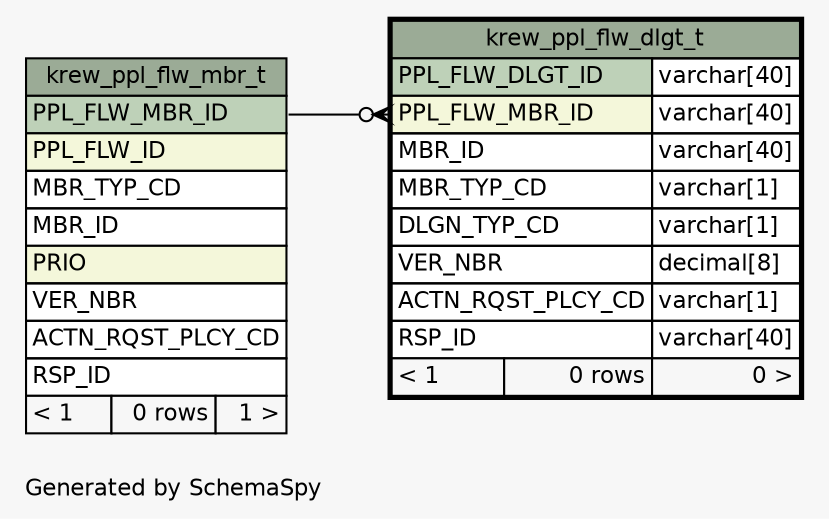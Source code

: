// dot 2.28.0 on Mac OS X 10.7.2
// SchemaSpy rev 590
digraph "oneDegreeRelationshipsDiagram" {
  graph [
    rankdir="RL"
    bgcolor="#f7f7f7"
    label="\nGenerated by SchemaSpy"
    labeljust="l"
    nodesep="0.18"
    ranksep="0.46"
    fontname="Helvetica"
    fontsize="11"
  ];
  node [
    fontname="Helvetica"
    fontsize="11"
    shape="plaintext"
  ];
  edge [
    arrowsize="0.8"
  ];
  "krew_ppl_flw_dlgt_t":"PPL_FLW_MBR_ID":w -> "krew_ppl_flw_mbr_t":"PPL_FLW_MBR_ID":e [arrowhead=none dir=back arrowtail=crowodot];
  "krew_ppl_flw_dlgt_t" [
    label=<
    <TABLE BORDER="2" CELLBORDER="1" CELLSPACING="0" BGCOLOR="#ffffff">
      <TR><TD COLSPAN="3" BGCOLOR="#9bab96" ALIGN="CENTER">krew_ppl_flw_dlgt_t</TD></TR>
      <TR><TD PORT="PPL_FLW_DLGT_ID" COLSPAN="2" BGCOLOR="#bed1b8" ALIGN="LEFT">PPL_FLW_DLGT_ID</TD><TD PORT="PPL_FLW_DLGT_ID.type" ALIGN="LEFT">varchar[40]</TD></TR>
      <TR><TD PORT="PPL_FLW_MBR_ID" COLSPAN="2" BGCOLOR="#f4f7da" ALIGN="LEFT">PPL_FLW_MBR_ID</TD><TD PORT="PPL_FLW_MBR_ID.type" ALIGN="LEFT">varchar[40]</TD></TR>
      <TR><TD PORT="MBR_ID" COLSPAN="2" ALIGN="LEFT">MBR_ID</TD><TD PORT="MBR_ID.type" ALIGN="LEFT">varchar[40]</TD></TR>
      <TR><TD PORT="MBR_TYP_CD" COLSPAN="2" ALIGN="LEFT">MBR_TYP_CD</TD><TD PORT="MBR_TYP_CD.type" ALIGN="LEFT">varchar[1]</TD></TR>
      <TR><TD PORT="DLGN_TYP_CD" COLSPAN="2" ALIGN="LEFT">DLGN_TYP_CD</TD><TD PORT="DLGN_TYP_CD.type" ALIGN="LEFT">varchar[1]</TD></TR>
      <TR><TD PORT="VER_NBR" COLSPAN="2" ALIGN="LEFT">VER_NBR</TD><TD PORT="VER_NBR.type" ALIGN="LEFT">decimal[8]</TD></TR>
      <TR><TD PORT="ACTN_RQST_PLCY_CD" COLSPAN="2" ALIGN="LEFT">ACTN_RQST_PLCY_CD</TD><TD PORT="ACTN_RQST_PLCY_CD.type" ALIGN="LEFT">varchar[1]</TD></TR>
      <TR><TD PORT="RSP_ID" COLSPAN="2" ALIGN="LEFT">RSP_ID</TD><TD PORT="RSP_ID.type" ALIGN="LEFT">varchar[40]</TD></TR>
      <TR><TD ALIGN="LEFT" BGCOLOR="#f7f7f7">&lt; 1</TD><TD ALIGN="RIGHT" BGCOLOR="#f7f7f7">0 rows</TD><TD ALIGN="RIGHT" BGCOLOR="#f7f7f7">0 &gt;</TD></TR>
    </TABLE>>
    URL="krew_ppl_flw_dlgt_t.html"
    tooltip="krew_ppl_flw_dlgt_t"
  ];
  "krew_ppl_flw_mbr_t" [
    label=<
    <TABLE BORDER="0" CELLBORDER="1" CELLSPACING="0" BGCOLOR="#ffffff">
      <TR><TD COLSPAN="3" BGCOLOR="#9bab96" ALIGN="CENTER">krew_ppl_flw_mbr_t</TD></TR>
      <TR><TD PORT="PPL_FLW_MBR_ID" COLSPAN="3" BGCOLOR="#bed1b8" ALIGN="LEFT">PPL_FLW_MBR_ID</TD></TR>
      <TR><TD PORT="PPL_FLW_ID" COLSPAN="3" BGCOLOR="#f4f7da" ALIGN="LEFT">PPL_FLW_ID</TD></TR>
      <TR><TD PORT="MBR_TYP_CD" COLSPAN="3" ALIGN="LEFT">MBR_TYP_CD</TD></TR>
      <TR><TD PORT="MBR_ID" COLSPAN="3" ALIGN="LEFT">MBR_ID</TD></TR>
      <TR><TD PORT="PRIO" COLSPAN="3" BGCOLOR="#f4f7da" ALIGN="LEFT">PRIO</TD></TR>
      <TR><TD PORT="VER_NBR" COLSPAN="3" ALIGN="LEFT">VER_NBR</TD></TR>
      <TR><TD PORT="ACTN_RQST_PLCY_CD" COLSPAN="3" ALIGN="LEFT">ACTN_RQST_PLCY_CD</TD></TR>
      <TR><TD PORT="RSP_ID" COLSPAN="3" ALIGN="LEFT">RSP_ID</TD></TR>
      <TR><TD ALIGN="LEFT" BGCOLOR="#f7f7f7">&lt; 1</TD><TD ALIGN="RIGHT" BGCOLOR="#f7f7f7">0 rows</TD><TD ALIGN="RIGHT" BGCOLOR="#f7f7f7">1 &gt;</TD></TR>
    </TABLE>>
    URL="krew_ppl_flw_mbr_t.html"
    tooltip="krew_ppl_flw_mbr_t"
  ];
}
